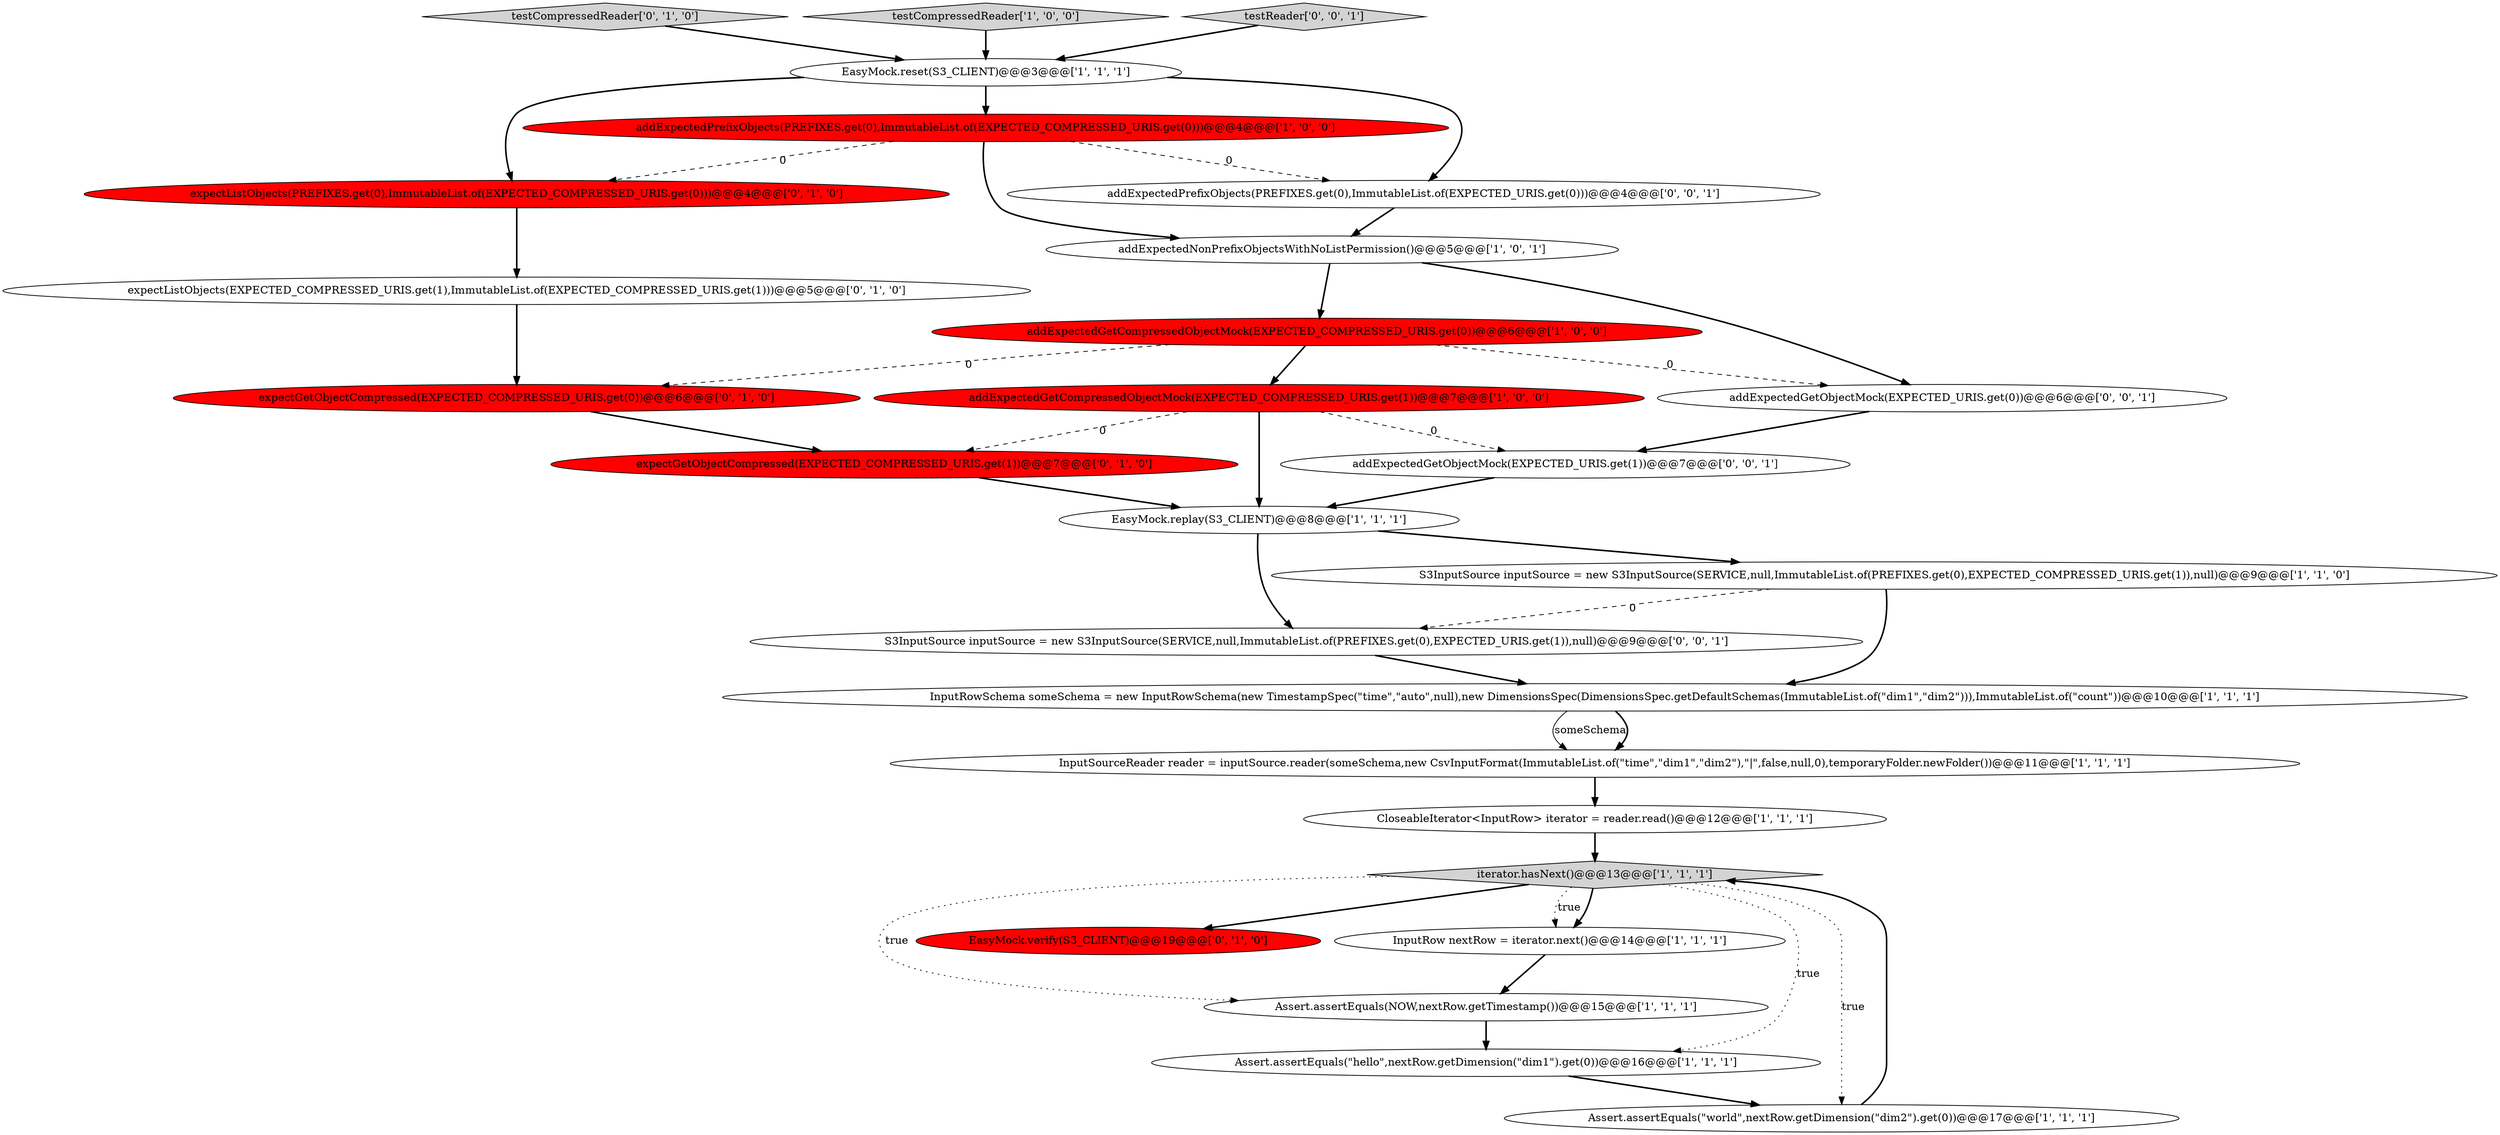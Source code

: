 digraph {
7 [style = filled, label = "iterator.hasNext()@@@13@@@['1', '1', '1']", fillcolor = lightgray, shape = diamond image = "AAA0AAABBB1BBB"];
12 [style = filled, label = "InputRowSchema someSchema = new InputRowSchema(new TimestampSpec(\"time\",\"auto\",null),new DimensionsSpec(DimensionsSpec.getDefaultSchemas(ImmutableList.of(\"dim1\",\"dim2\"))),ImmutableList.of(\"count\"))@@@10@@@['1', '1', '1']", fillcolor = white, shape = ellipse image = "AAA0AAABBB1BBB"];
19 [style = filled, label = "testCompressedReader['0', '1', '0']", fillcolor = lightgray, shape = diamond image = "AAA0AAABBB2BBB"];
16 [style = filled, label = "expectListObjects(PREFIXES.get(0),ImmutableList.of(EXPECTED_COMPRESSED_URIS.get(0)))@@@4@@@['0', '1', '0']", fillcolor = red, shape = ellipse image = "AAA1AAABBB2BBB"];
20 [style = filled, label = "expectGetObjectCompressed(EXPECTED_COMPRESSED_URIS.get(0))@@@6@@@['0', '1', '0']", fillcolor = red, shape = ellipse image = "AAA1AAABBB2BBB"];
22 [style = filled, label = "addExpectedGetObjectMock(EXPECTED_URIS.get(0))@@@6@@@['0', '0', '1']", fillcolor = white, shape = ellipse image = "AAA0AAABBB3BBB"];
0 [style = filled, label = "InputRow nextRow = iterator.next()@@@14@@@['1', '1', '1']", fillcolor = white, shape = ellipse image = "AAA0AAABBB1BBB"];
21 [style = filled, label = "expectListObjects(EXPECTED_COMPRESSED_URIS.get(1),ImmutableList.of(EXPECTED_COMPRESSED_URIS.get(1)))@@@5@@@['0', '1', '0']", fillcolor = white, shape = ellipse image = "AAA0AAABBB2BBB"];
13 [style = filled, label = "addExpectedGetCompressedObjectMock(EXPECTED_COMPRESSED_URIS.get(1))@@@7@@@['1', '0', '0']", fillcolor = red, shape = ellipse image = "AAA1AAABBB1BBB"];
14 [style = filled, label = "EasyMock.replay(S3_CLIENT)@@@8@@@['1', '1', '1']", fillcolor = white, shape = ellipse image = "AAA0AAABBB1BBB"];
18 [style = filled, label = "EasyMock.verify(S3_CLIENT)@@@19@@@['0', '1', '0']", fillcolor = red, shape = ellipse image = "AAA1AAABBB2BBB"];
1 [style = filled, label = "testCompressedReader['1', '0', '0']", fillcolor = lightgray, shape = diamond image = "AAA0AAABBB1BBB"];
23 [style = filled, label = "testReader['0', '0', '1']", fillcolor = lightgray, shape = diamond image = "AAA0AAABBB3BBB"];
6 [style = filled, label = "addExpectedGetCompressedObjectMock(EXPECTED_COMPRESSED_URIS.get(0))@@@6@@@['1', '0', '0']", fillcolor = red, shape = ellipse image = "AAA1AAABBB1BBB"];
25 [style = filled, label = "addExpectedGetObjectMock(EXPECTED_URIS.get(1))@@@7@@@['0', '0', '1']", fillcolor = white, shape = ellipse image = "AAA0AAABBB3BBB"];
4 [style = filled, label = "EasyMock.reset(S3_CLIENT)@@@3@@@['1', '1', '1']", fillcolor = white, shape = ellipse image = "AAA0AAABBB1BBB"];
9 [style = filled, label = "addExpectedPrefixObjects(PREFIXES.get(0),ImmutableList.of(EXPECTED_COMPRESSED_URIS.get(0)))@@@4@@@['1', '0', '0']", fillcolor = red, shape = ellipse image = "AAA1AAABBB1BBB"];
26 [style = filled, label = "S3InputSource inputSource = new S3InputSource(SERVICE,null,ImmutableList.of(PREFIXES.get(0),EXPECTED_URIS.get(1)),null)@@@9@@@['0', '0', '1']", fillcolor = white, shape = ellipse image = "AAA0AAABBB3BBB"];
17 [style = filled, label = "expectGetObjectCompressed(EXPECTED_COMPRESSED_URIS.get(1))@@@7@@@['0', '1', '0']", fillcolor = red, shape = ellipse image = "AAA1AAABBB2BBB"];
3 [style = filled, label = "Assert.assertEquals(NOW,nextRow.getTimestamp())@@@15@@@['1', '1', '1']", fillcolor = white, shape = ellipse image = "AAA0AAABBB1BBB"];
2 [style = filled, label = "CloseableIterator<InputRow> iterator = reader.read()@@@12@@@['1', '1', '1']", fillcolor = white, shape = ellipse image = "AAA0AAABBB1BBB"];
5 [style = filled, label = "addExpectedNonPrefixObjectsWithNoListPermission()@@@5@@@['1', '0', '1']", fillcolor = white, shape = ellipse image = "AAA0AAABBB1BBB"];
24 [style = filled, label = "addExpectedPrefixObjects(PREFIXES.get(0),ImmutableList.of(EXPECTED_URIS.get(0)))@@@4@@@['0', '0', '1']", fillcolor = white, shape = ellipse image = "AAA0AAABBB3BBB"];
15 [style = filled, label = "Assert.assertEquals(\"hello\",nextRow.getDimension(\"dim1\").get(0))@@@16@@@['1', '1', '1']", fillcolor = white, shape = ellipse image = "AAA0AAABBB1BBB"];
8 [style = filled, label = "Assert.assertEquals(\"world\",nextRow.getDimension(\"dim2\").get(0))@@@17@@@['1', '1', '1']", fillcolor = white, shape = ellipse image = "AAA0AAABBB1BBB"];
11 [style = filled, label = "S3InputSource inputSource = new S3InputSource(SERVICE,null,ImmutableList.of(PREFIXES.get(0),EXPECTED_COMPRESSED_URIS.get(1)),null)@@@9@@@['1', '1', '0']", fillcolor = white, shape = ellipse image = "AAA0AAABBB1BBB"];
10 [style = filled, label = "InputSourceReader reader = inputSource.reader(someSchema,new CsvInputFormat(ImmutableList.of(\"time\",\"dim1\",\"dim2\"),\"|\",false,null,0),temporaryFolder.newFolder())@@@11@@@['1', '1', '1']", fillcolor = white, shape = ellipse image = "AAA0AAABBB1BBB"];
0->3 [style = bold, label=""];
4->9 [style = bold, label=""];
22->25 [style = bold, label=""];
1->4 [style = bold, label=""];
9->16 [style = dashed, label="0"];
20->17 [style = bold, label=""];
4->24 [style = bold, label=""];
9->24 [style = dashed, label="0"];
6->20 [style = dashed, label="0"];
12->10 [style = solid, label="someSchema"];
11->26 [style = dashed, label="0"];
23->4 [style = bold, label=""];
13->17 [style = dashed, label="0"];
11->12 [style = bold, label=""];
7->0 [style = bold, label=""];
3->15 [style = bold, label=""];
25->14 [style = bold, label=""];
13->25 [style = dashed, label="0"];
7->0 [style = dotted, label="true"];
7->15 [style = dotted, label="true"];
6->22 [style = dashed, label="0"];
8->7 [style = bold, label=""];
24->5 [style = bold, label=""];
14->26 [style = bold, label=""];
26->12 [style = bold, label=""];
12->10 [style = bold, label=""];
21->20 [style = bold, label=""];
5->6 [style = bold, label=""];
17->14 [style = bold, label=""];
7->3 [style = dotted, label="true"];
16->21 [style = bold, label=""];
6->13 [style = bold, label=""];
9->5 [style = bold, label=""];
7->18 [style = bold, label=""];
10->2 [style = bold, label=""];
19->4 [style = bold, label=""];
2->7 [style = bold, label=""];
7->8 [style = dotted, label="true"];
5->22 [style = bold, label=""];
14->11 [style = bold, label=""];
13->14 [style = bold, label=""];
15->8 [style = bold, label=""];
4->16 [style = bold, label=""];
}
